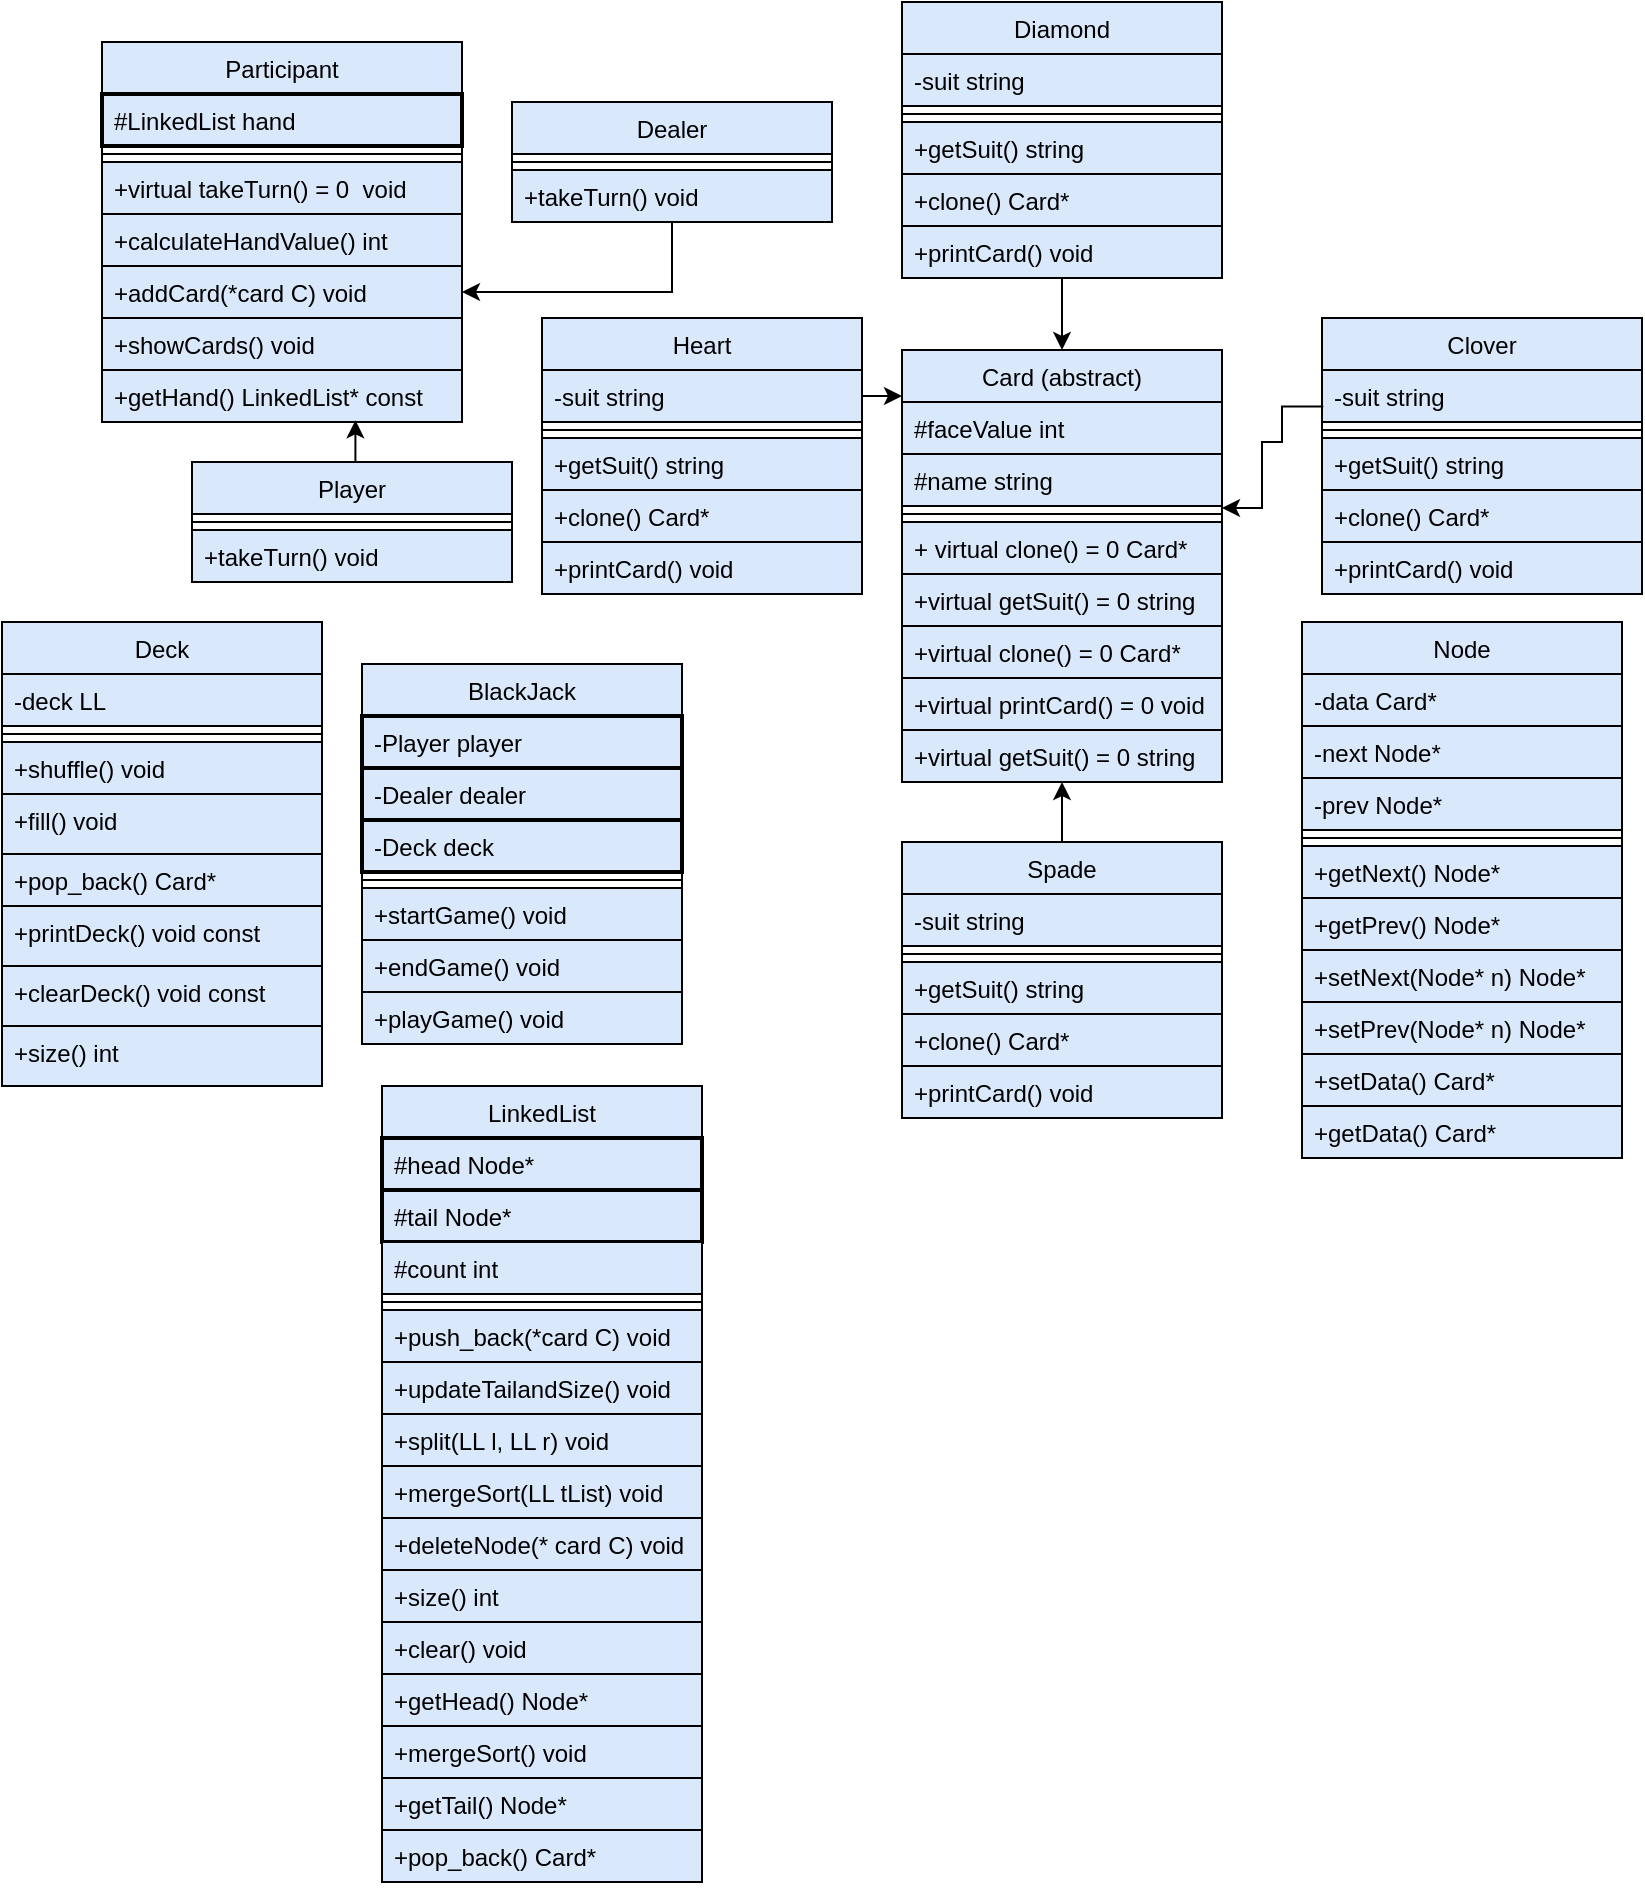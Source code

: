 <mxfile version="27.0.3">
  <diagram name="Page-1" id="WkB5He17E8ziCNAKNbA3">
    <mxGraphModel dx="1205" dy="781" grid="1" gridSize="10" guides="1" tooltips="1" connect="1" arrows="1" fold="1" page="1" pageScale="1" pageWidth="850" pageHeight="1100" math="0" shadow="0">
      <root>
        <mxCell id="0" />
        <mxCell id="1" parent="0" />
        <mxCell id="HC3jhetJVY9kxmaRfPol-1" value="Card (abstract)" style="swimlane;fontStyle=0;align=center;verticalAlign=top;childLayout=stackLayout;horizontal=1;startSize=26;horizontalStack=0;resizeParent=1;resizeLast=0;collapsible=1;marginBottom=0;rounded=0;shadow=0;strokeWidth=1;fillColor=#dae8fc;strokeColor=#000000;" parent="1" vertex="1">
          <mxGeometry x="460" y="184" width="160" height="216" as="geometry">
            <mxRectangle x="460" y="140" width="160" height="26" as="alternateBounds" />
          </mxGeometry>
        </mxCell>
        <mxCell id="HC3jhetJVY9kxmaRfPol-2" value="#faceValue int" style="text;align=left;verticalAlign=top;spacingLeft=4;spacingRight=4;overflow=hidden;rotatable=0;points=[[0,0.5],[1,0.5]];portConstraint=eastwest;fillColor=#dae8fc;strokeColor=#000000;" parent="HC3jhetJVY9kxmaRfPol-1" vertex="1">
          <mxGeometry y="26" width="160" height="26" as="geometry" />
        </mxCell>
        <mxCell id="HC3jhetJVY9kxmaRfPol-3" value="#name string" style="text;align=left;verticalAlign=top;spacingLeft=4;spacingRight=4;overflow=hidden;rotatable=0;points=[[0,0.5],[1,0.5]];portConstraint=eastwest;fillColor=#dae8fc;strokeColor=#000000;" parent="HC3jhetJVY9kxmaRfPol-1" vertex="1">
          <mxGeometry y="52" width="160" height="26" as="geometry" />
        </mxCell>
        <mxCell id="HC3jhetJVY9kxmaRfPol-4" value="" style="line;html=1;strokeWidth=1;align=left;verticalAlign=middle;spacingTop=-1;spacingLeft=3;spacingRight=3;rotatable=0;labelPosition=right;points=[];portConstraint=eastwest;fillColor=#dae8fc;strokeColor=#000000;" parent="HC3jhetJVY9kxmaRfPol-1" vertex="1">
          <mxGeometry y="78" width="160" height="8" as="geometry" />
        </mxCell>
        <mxCell id="HC3jhetJVY9kxmaRfPol-5" value="+ virtual clone() = 0 Card*" style="text;align=left;verticalAlign=top;spacingLeft=4;spacingRight=4;overflow=hidden;rotatable=0;points=[[0,0.5],[1,0.5]];portConstraint=eastwest;fontStyle=0;fillColor=#dae8fc;strokeColor=#000000;" parent="HC3jhetJVY9kxmaRfPol-1" vertex="1">
          <mxGeometry y="86" width="160" height="26" as="geometry" />
        </mxCell>
        <mxCell id="HC3jhetJVY9kxmaRfPol-6" value="+virtual getSuit() = 0 string" style="text;align=left;verticalAlign=top;spacingLeft=4;spacingRight=4;overflow=hidden;rotatable=0;points=[[0,0.5],[1,0.5]];portConstraint=eastwest;fillColor=#dae8fc;strokeColor=#000000;" parent="HC3jhetJVY9kxmaRfPol-1" vertex="1">
          <mxGeometry y="112" width="160" height="26" as="geometry" />
        </mxCell>
        <mxCell id="VrM8jzCMI9ERID8hdB8--4" value="+virtual clone() = 0 Card* " style="text;align=left;verticalAlign=top;spacingLeft=4;spacingRight=4;overflow=hidden;rotatable=0;points=[[0,0.5],[1,0.5]];portConstraint=eastwest;fillColor=#dae8fc;strokeColor=#000000;" parent="HC3jhetJVY9kxmaRfPol-1" vertex="1">
          <mxGeometry y="138" width="160" height="26" as="geometry" />
        </mxCell>
        <mxCell id="VrM8jzCMI9ERID8hdB8--6" value="+virtual printCard() = 0 void" style="text;align=left;verticalAlign=top;spacingLeft=4;spacingRight=4;overflow=hidden;rotatable=0;points=[[0,0.5],[1,0.5]];portConstraint=eastwest;fillColor=#dae8fc;strokeColor=#000000;" parent="HC3jhetJVY9kxmaRfPol-1" vertex="1">
          <mxGeometry y="164" width="160" height="26" as="geometry" />
        </mxCell>
        <mxCell id="VrM8jzCMI9ERID8hdB8--5" value="+virtual getSuit() = 0 string" style="text;align=left;verticalAlign=top;spacingLeft=4;spacingRight=4;overflow=hidden;rotatable=0;points=[[0,0.5],[1,0.5]];portConstraint=eastwest;fillColor=#dae8fc;strokeColor=#000000;" parent="HC3jhetJVY9kxmaRfPol-1" vertex="1">
          <mxGeometry y="190" width="160" height="26" as="geometry" />
        </mxCell>
        <mxCell id="HC3jhetJVY9kxmaRfPol-7" style="edgeStyle=orthogonalEdgeStyle;rounded=0;orthogonalLoop=1;jettySize=auto;html=1;exitX=0.5;exitY=0;exitDx=0;exitDy=0;entryX=0.5;entryY=1;entryDx=0;entryDy=0;fillColor=#dae8fc;strokeColor=#000000;" parent="1" source="HC3jhetJVY9kxmaRfPol-8" target="HC3jhetJVY9kxmaRfPol-1" edge="1">
          <mxGeometry relative="1" as="geometry" />
        </mxCell>
        <mxCell id="HC3jhetJVY9kxmaRfPol-8" value="Spade" style="swimlane;fontStyle=0;align=center;verticalAlign=top;childLayout=stackLayout;horizontal=1;startSize=26;horizontalStack=0;resizeParent=1;resizeLast=0;collapsible=1;marginBottom=0;rounded=0;shadow=0;strokeWidth=1;fillColor=#dae8fc;strokeColor=#000000;" parent="1" vertex="1">
          <mxGeometry x="460" y="430" width="160" height="138" as="geometry">
            <mxRectangle x="460" y="494" width="160" height="26" as="alternateBounds" />
          </mxGeometry>
        </mxCell>
        <mxCell id="HC3jhetJVY9kxmaRfPol-9" value="-suit string" style="text;align=left;verticalAlign=top;spacingLeft=4;spacingRight=4;overflow=hidden;rotatable=0;points=[[0,0.5],[1,0.5]];portConstraint=eastwest;fillColor=#dae8fc;strokeColor=#000000;" parent="HC3jhetJVY9kxmaRfPol-8" vertex="1">
          <mxGeometry y="26" width="160" height="26" as="geometry" />
        </mxCell>
        <mxCell id="HC3jhetJVY9kxmaRfPol-10" value="" style="line;html=1;strokeWidth=1;align=left;verticalAlign=middle;spacingTop=-1;spacingLeft=3;spacingRight=3;rotatable=0;labelPosition=right;points=[];portConstraint=eastwest;fillColor=#dae8fc;strokeColor=#000000;" parent="HC3jhetJVY9kxmaRfPol-8" vertex="1">
          <mxGeometry y="52" width="160" height="8" as="geometry" />
        </mxCell>
        <mxCell id="HC3jhetJVY9kxmaRfPol-11" value="+getSuit() string" style="text;align=left;verticalAlign=top;spacingLeft=4;spacingRight=4;overflow=hidden;rotatable=0;points=[[0,0.5],[1,0.5]];portConstraint=eastwest;fontStyle=0;fillColor=#dae8fc;strokeColor=#000000;" parent="HC3jhetJVY9kxmaRfPol-8" vertex="1">
          <mxGeometry y="60" width="160" height="26" as="geometry" />
        </mxCell>
        <mxCell id="HC3jhetJVY9kxmaRfPol-82" value="+clone() Card*" style="text;align=left;verticalAlign=top;spacingLeft=4;spacingRight=4;overflow=hidden;rotatable=0;points=[[0,0.5],[1,0.5]];portConstraint=eastwest;fontStyle=0;fillColor=#dae8fc;strokeColor=#000000;" parent="HC3jhetJVY9kxmaRfPol-8" vertex="1">
          <mxGeometry y="86" width="160" height="26" as="geometry" />
        </mxCell>
        <mxCell id="VrM8jzCMI9ERID8hdB8--10" value="+printCard() void" style="text;align=left;verticalAlign=top;spacingLeft=4;spacingRight=4;overflow=hidden;rotatable=0;points=[[0,0.5],[1,0.5]];portConstraint=eastwest;fontStyle=0;fillColor=#dae8fc;strokeColor=#000000;" parent="HC3jhetJVY9kxmaRfPol-8" vertex="1">
          <mxGeometry y="112" width="160" height="26" as="geometry" />
        </mxCell>
        <mxCell id="HC3jhetJVY9kxmaRfPol-12" value="Heart" style="swimlane;fontStyle=0;align=center;verticalAlign=top;childLayout=stackLayout;horizontal=1;startSize=26;horizontalStack=0;resizeParent=1;resizeLast=0;collapsible=1;marginBottom=0;rounded=0;shadow=0;strokeWidth=1;fillColor=#dae8fc;strokeColor=#000000;" parent="1" vertex="1">
          <mxGeometry x="280" y="168" width="160" height="138" as="geometry">
            <mxRectangle x="280" y="168" width="160" height="26" as="alternateBounds" />
          </mxGeometry>
        </mxCell>
        <mxCell id="HC3jhetJVY9kxmaRfPol-13" style="edgeStyle=orthogonalEdgeStyle;rounded=0;orthogonalLoop=1;jettySize=auto;html=1;exitX=1;exitY=0.5;exitDx=0;exitDy=0;fillColor=#dae8fc;strokeColor=#000000;" parent="HC3jhetJVY9kxmaRfPol-12" source="HC3jhetJVY9kxmaRfPol-14" edge="1">
          <mxGeometry relative="1" as="geometry">
            <mxPoint x="180.0" y="38.917" as="targetPoint" />
          </mxGeometry>
        </mxCell>
        <mxCell id="HC3jhetJVY9kxmaRfPol-14" value="-suit string" style="text;align=left;verticalAlign=top;spacingLeft=4;spacingRight=4;overflow=hidden;rotatable=0;points=[[0,0.5],[1,0.5]];portConstraint=eastwest;fillColor=#dae8fc;strokeColor=#000000;" parent="HC3jhetJVY9kxmaRfPol-12" vertex="1">
          <mxGeometry y="26" width="160" height="26" as="geometry" />
        </mxCell>
        <mxCell id="HC3jhetJVY9kxmaRfPol-15" value="" style="line;html=1;strokeWidth=1;align=left;verticalAlign=middle;spacingTop=-1;spacingLeft=3;spacingRight=3;rotatable=0;labelPosition=right;points=[];portConstraint=eastwest;fillColor=#dae8fc;strokeColor=#000000;" parent="HC3jhetJVY9kxmaRfPol-12" vertex="1">
          <mxGeometry y="52" width="160" height="8" as="geometry" />
        </mxCell>
        <mxCell id="HC3jhetJVY9kxmaRfPol-16" value="+getSuit() string" style="text;align=left;verticalAlign=top;spacingLeft=4;spacingRight=4;overflow=hidden;rotatable=0;points=[[0,0.5],[1,0.5]];portConstraint=eastwest;fontStyle=0;fillColor=#dae8fc;strokeColor=#000000;" parent="HC3jhetJVY9kxmaRfPol-12" vertex="1">
          <mxGeometry y="60" width="160" height="26" as="geometry" />
        </mxCell>
        <mxCell id="HC3jhetJVY9kxmaRfPol-17" value="+clone() Card*" style="text;align=left;verticalAlign=top;spacingLeft=4;spacingRight=4;overflow=hidden;rotatable=0;points=[[0,0.5],[1,0.5]];portConstraint=eastwest;fontStyle=0;fillColor=#dae8fc;strokeColor=#000000;" parent="HC3jhetJVY9kxmaRfPol-12" vertex="1">
          <mxGeometry y="86" width="160" height="26" as="geometry" />
        </mxCell>
        <mxCell id="VrM8jzCMI9ERID8hdB8--9" value="+printCard() void" style="text;align=left;verticalAlign=top;spacingLeft=4;spacingRight=4;overflow=hidden;rotatable=0;points=[[0,0.5],[1,0.5]];portConstraint=eastwest;fontStyle=0;fillColor=#dae8fc;strokeColor=#000000;" parent="HC3jhetJVY9kxmaRfPol-12" vertex="1">
          <mxGeometry y="112" width="160" height="26" as="geometry" />
        </mxCell>
        <mxCell id="HC3jhetJVY9kxmaRfPol-18" value="Clover" style="swimlane;fontStyle=0;align=center;verticalAlign=top;childLayout=stackLayout;horizontal=1;startSize=26;horizontalStack=0;resizeParent=1;resizeLast=0;collapsible=1;marginBottom=0;rounded=0;shadow=0;strokeWidth=1;fillColor=#dae8fc;strokeColor=#000000;" parent="1" vertex="1">
          <mxGeometry x="670" y="168" width="160" height="138" as="geometry">
            <mxRectangle x="670" y="168" width="160" height="26" as="alternateBounds" />
          </mxGeometry>
        </mxCell>
        <mxCell id="HC3jhetJVY9kxmaRfPol-19" value="-suit string" style="text;align=left;verticalAlign=top;spacingLeft=4;spacingRight=4;overflow=hidden;rotatable=0;points=[[0,0.5],[1,0.5]];portConstraint=eastwest;fillColor=#dae8fc;strokeColor=#000000;" parent="HC3jhetJVY9kxmaRfPol-18" vertex="1">
          <mxGeometry y="26" width="160" height="26" as="geometry" />
        </mxCell>
        <mxCell id="HC3jhetJVY9kxmaRfPol-20" value="" style="line;html=1;strokeWidth=1;align=left;verticalAlign=middle;spacingTop=-1;spacingLeft=3;spacingRight=3;rotatable=0;labelPosition=right;points=[];portConstraint=eastwest;fillColor=#dae8fc;strokeColor=#000000;" parent="HC3jhetJVY9kxmaRfPol-18" vertex="1">
          <mxGeometry y="52" width="160" height="8" as="geometry" />
        </mxCell>
        <mxCell id="HC3jhetJVY9kxmaRfPol-21" value="+getSuit() string" style="text;align=left;verticalAlign=top;spacingLeft=4;spacingRight=4;overflow=hidden;rotatable=0;points=[[0,0.5],[1,0.5]];portConstraint=eastwest;fontStyle=0;fillColor=#dae8fc;strokeColor=#000000;" parent="HC3jhetJVY9kxmaRfPol-18" vertex="1">
          <mxGeometry y="60" width="160" height="26" as="geometry" />
        </mxCell>
        <mxCell id="HC3jhetJVY9kxmaRfPol-81" value="+clone() Card*" style="text;align=left;verticalAlign=top;spacingLeft=4;spacingRight=4;overflow=hidden;rotatable=0;points=[[0,0.5],[1,0.5]];portConstraint=eastwest;fontStyle=0;fillColor=#dae8fc;strokeColor=#000000;" parent="HC3jhetJVY9kxmaRfPol-18" vertex="1">
          <mxGeometry y="86" width="160" height="26" as="geometry" />
        </mxCell>
        <mxCell id="VrM8jzCMI9ERID8hdB8--7" value="+printCard() void" style="text;align=left;verticalAlign=top;spacingLeft=4;spacingRight=4;overflow=hidden;rotatable=0;points=[[0,0.5],[1,0.5]];portConstraint=eastwest;fontStyle=0;fillColor=#dae8fc;strokeColor=#000000;" parent="HC3jhetJVY9kxmaRfPol-18" vertex="1">
          <mxGeometry y="112" width="160" height="26" as="geometry" />
        </mxCell>
        <mxCell id="HC3jhetJVY9kxmaRfPol-22" style="edgeStyle=orthogonalEdgeStyle;rounded=0;orthogonalLoop=1;jettySize=auto;html=1;exitX=0.5;exitY=1;exitDx=0;exitDy=0;entryX=0.5;entryY=0;entryDx=0;entryDy=0;fillColor=#dae8fc;strokeColor=#000000;" parent="1" source="HC3jhetJVY9kxmaRfPol-23" target="HC3jhetJVY9kxmaRfPol-1" edge="1">
          <mxGeometry relative="1" as="geometry" />
        </mxCell>
        <mxCell id="HC3jhetJVY9kxmaRfPol-23" value="Diamond" style="swimlane;fontStyle=0;align=center;verticalAlign=top;childLayout=stackLayout;horizontal=1;startSize=26;horizontalStack=0;resizeParent=1;resizeLast=0;collapsible=1;marginBottom=0;rounded=0;shadow=0;strokeWidth=1;fillColor=#dae8fc;strokeColor=#000000;" parent="1" vertex="1">
          <mxGeometry x="460" y="10" width="160" height="138" as="geometry">
            <mxRectangle x="130" y="380" width="160" height="26" as="alternateBounds" />
          </mxGeometry>
        </mxCell>
        <mxCell id="HC3jhetJVY9kxmaRfPol-24" value="-suit string" style="text;align=left;verticalAlign=top;spacingLeft=4;spacingRight=4;overflow=hidden;rotatable=0;points=[[0,0.5],[1,0.5]];portConstraint=eastwest;fillColor=#dae8fc;strokeColor=#000000;" parent="HC3jhetJVY9kxmaRfPol-23" vertex="1">
          <mxGeometry y="26" width="160" height="26" as="geometry" />
        </mxCell>
        <mxCell id="HC3jhetJVY9kxmaRfPol-25" value="" style="line;html=1;strokeWidth=1;align=left;verticalAlign=middle;spacingTop=-1;spacingLeft=3;spacingRight=3;rotatable=0;labelPosition=right;points=[];portConstraint=eastwest;fillColor=#dae8fc;strokeColor=#000000;" parent="HC3jhetJVY9kxmaRfPol-23" vertex="1">
          <mxGeometry y="52" width="160" height="8" as="geometry" />
        </mxCell>
        <mxCell id="HC3jhetJVY9kxmaRfPol-26" value="+getSuit() string" style="text;align=left;verticalAlign=top;spacingLeft=4;spacingRight=4;overflow=hidden;rotatable=0;points=[[0,0.5],[1,0.5]];portConstraint=eastwest;fontStyle=0;fillColor=#dae8fc;strokeColor=#000000;" parent="HC3jhetJVY9kxmaRfPol-23" vertex="1">
          <mxGeometry y="60" width="160" height="26" as="geometry" />
        </mxCell>
        <mxCell id="HC3jhetJVY9kxmaRfPol-83" value="+clone() Card*" style="text;align=left;verticalAlign=top;spacingLeft=4;spacingRight=4;overflow=hidden;rotatable=0;points=[[0,0.5],[1,0.5]];portConstraint=eastwest;fontStyle=0;fillColor=#dae8fc;strokeColor=#000000;" parent="HC3jhetJVY9kxmaRfPol-23" vertex="1">
          <mxGeometry y="86" width="160" height="26" as="geometry" />
        </mxCell>
        <mxCell id="VrM8jzCMI9ERID8hdB8--8" value="+printCard() void" style="text;align=left;verticalAlign=top;spacingLeft=4;spacingRight=4;overflow=hidden;rotatable=0;points=[[0,0.5],[1,0.5]];portConstraint=eastwest;fontStyle=0;fillColor=#dae8fc;strokeColor=#000000;" parent="HC3jhetJVY9kxmaRfPol-23" vertex="1">
          <mxGeometry y="112" width="160" height="26" as="geometry" />
        </mxCell>
        <mxCell id="HC3jhetJVY9kxmaRfPol-27" style="edgeStyle=orthogonalEdgeStyle;rounded=0;orthogonalLoop=1;jettySize=auto;html=1;entryX=1;entryY=0.125;entryDx=0;entryDy=0;entryPerimeter=0;fillColor=#dae8fc;strokeColor=#000000;exitX=0.004;exitY=0.702;exitDx=0;exitDy=0;exitPerimeter=0;" parent="1" source="HC3jhetJVY9kxmaRfPol-19" target="HC3jhetJVY9kxmaRfPol-4" edge="1">
          <mxGeometry relative="1" as="geometry">
            <Array as="points">
              <mxPoint x="650" y="212" />
              <mxPoint x="650" y="230" />
              <mxPoint x="640" y="230" />
              <mxPoint x="640" y="263" />
            </Array>
          </mxGeometry>
        </mxCell>
        <mxCell id="HC3jhetJVY9kxmaRfPol-28" value="Node" style="swimlane;fontStyle=0;align=center;verticalAlign=top;childLayout=stackLayout;horizontal=1;startSize=26;horizontalStack=0;resizeParent=1;resizeLast=0;collapsible=1;marginBottom=0;rounded=0;shadow=0;strokeWidth=1;fillColor=#dae8fc;strokeColor=#000000;" parent="1" vertex="1">
          <mxGeometry x="660" y="320" width="160" height="268" as="geometry">
            <mxRectangle x="660" y="320" width="160" height="26" as="alternateBounds" />
          </mxGeometry>
        </mxCell>
        <mxCell id="HC3jhetJVY9kxmaRfPol-29" value="-data Card*" style="text;align=left;verticalAlign=top;spacingLeft=4;spacingRight=4;overflow=hidden;rotatable=0;points=[[0,0.5],[1,0.5]];portConstraint=eastwest;fillColor=#dae8fc;strokeColor=#000000;" parent="HC3jhetJVY9kxmaRfPol-28" vertex="1">
          <mxGeometry y="26" width="160" height="26" as="geometry" />
        </mxCell>
        <mxCell id="HC3jhetJVY9kxmaRfPol-30" value="-next Node*" style="text;align=left;verticalAlign=top;spacingLeft=4;spacingRight=4;overflow=hidden;rotatable=0;points=[[0,0.5],[1,0.5]];portConstraint=eastwest;fillColor=#dae8fc;strokeColor=#000000;" parent="HC3jhetJVY9kxmaRfPol-28" vertex="1">
          <mxGeometry y="52" width="160" height="26" as="geometry" />
        </mxCell>
        <mxCell id="HC3jhetJVY9kxmaRfPol-31" value="-prev Node*" style="text;align=left;verticalAlign=top;spacingLeft=4;spacingRight=4;overflow=hidden;rotatable=0;points=[[0,0.5],[1,0.5]];portConstraint=eastwest;fillColor=#dae8fc;strokeColor=#000000;" parent="HC3jhetJVY9kxmaRfPol-28" vertex="1">
          <mxGeometry y="78" width="160" height="26" as="geometry" />
        </mxCell>
        <mxCell id="HC3jhetJVY9kxmaRfPol-32" value="" style="line;html=1;strokeWidth=1;align=left;verticalAlign=middle;spacingTop=-1;spacingLeft=3;spacingRight=3;rotatable=0;labelPosition=right;points=[];portConstraint=eastwest;fillColor=#dae8fc;strokeColor=#000000;" parent="HC3jhetJVY9kxmaRfPol-28" vertex="1">
          <mxGeometry y="104" width="160" height="8" as="geometry" />
        </mxCell>
        <mxCell id="HC3jhetJVY9kxmaRfPol-33" value="+getNext() Node*" style="text;align=left;verticalAlign=top;spacingLeft=4;spacingRight=4;overflow=hidden;rotatable=0;points=[[0,0.5],[1,0.5]];portConstraint=eastwest;fontStyle=0;fillColor=#dae8fc;strokeColor=#000000;" parent="HC3jhetJVY9kxmaRfPol-28" vertex="1">
          <mxGeometry y="112" width="160" height="26" as="geometry" />
        </mxCell>
        <mxCell id="HC3jhetJVY9kxmaRfPol-34" value="+getPrev() Node*" style="text;align=left;verticalAlign=top;spacingLeft=4;spacingRight=4;overflow=hidden;rotatable=0;points=[[0,0.5],[1,0.5]];portConstraint=eastwest;fontStyle=0;fillColor=#dae8fc;strokeColor=#000000;" parent="HC3jhetJVY9kxmaRfPol-28" vertex="1">
          <mxGeometry y="138" width="160" height="26" as="geometry" />
        </mxCell>
        <mxCell id="HC3jhetJVY9kxmaRfPol-35" value="+setNext(Node* n) Node*" style="text;align=left;verticalAlign=top;spacingLeft=4;spacingRight=4;overflow=hidden;rotatable=0;points=[[0,0.5],[1,0.5]];portConstraint=eastwest;fontStyle=0;fillColor=#dae8fc;strokeColor=#000000;" parent="HC3jhetJVY9kxmaRfPol-28" vertex="1">
          <mxGeometry y="164" width="160" height="26" as="geometry" />
        </mxCell>
        <mxCell id="HC3jhetJVY9kxmaRfPol-36" value="+setPrev(Node* n) Node*" style="text;align=left;verticalAlign=top;spacingLeft=4;spacingRight=4;overflow=hidden;rotatable=0;points=[[0,0.5],[1,0.5]];portConstraint=eastwest;fontStyle=0;fillColor=#dae8fc;strokeColor=#000000;" parent="HC3jhetJVY9kxmaRfPol-28" vertex="1">
          <mxGeometry y="190" width="160" height="26" as="geometry" />
        </mxCell>
        <mxCell id="HC3jhetJVY9kxmaRfPol-85" value="+setData() Card*" style="text;align=left;verticalAlign=top;spacingLeft=4;spacingRight=4;overflow=hidden;rotatable=0;points=[[0,0.5],[1,0.5]];portConstraint=eastwest;fontStyle=0;fillColor=#dae8fc;strokeColor=#000000;" parent="HC3jhetJVY9kxmaRfPol-28" vertex="1">
          <mxGeometry y="216" width="160" height="26" as="geometry" />
        </mxCell>
        <mxCell id="HC3jhetJVY9kxmaRfPol-84" value="+getData() Card*" style="text;align=left;verticalAlign=top;spacingLeft=4;spacingRight=4;overflow=hidden;rotatable=0;points=[[0,0.5],[1,0.5]];portConstraint=eastwest;fontStyle=0;fillColor=#dae8fc;strokeColor=#000000;" parent="HC3jhetJVY9kxmaRfPol-28" vertex="1">
          <mxGeometry y="242" width="160" height="26" as="geometry" />
        </mxCell>
        <mxCell id="HC3jhetJVY9kxmaRfPol-37" value="Participant" style="swimlane;fontStyle=0;align=center;verticalAlign=top;childLayout=stackLayout;horizontal=1;startSize=26;horizontalStack=0;resizeParent=1;resizeLast=0;collapsible=1;marginBottom=0;rounded=0;shadow=0;strokeWidth=1;fillColor=#dae8fc;strokeColor=#000000;" parent="1" vertex="1">
          <mxGeometry x="60" y="30" width="180" height="190" as="geometry">
            <mxRectangle x="60" y="30" width="160" height="26" as="alternateBounds" />
          </mxGeometry>
        </mxCell>
        <mxCell id="HC3jhetJVY9kxmaRfPol-38" value="#LinkedList hand" style="text;align=left;verticalAlign=top;spacingLeft=4;spacingRight=4;overflow=hidden;rotatable=0;points=[[0,0.5],[1,0.5]];portConstraint=eastwest;strokeWidth=2;fillColor=#dae8fc;strokeColor=#000000;" parent="HC3jhetJVY9kxmaRfPol-37" vertex="1">
          <mxGeometry y="26" width="180" height="26" as="geometry" />
        </mxCell>
        <mxCell id="HC3jhetJVY9kxmaRfPol-39" value="" style="line;html=1;strokeWidth=1;align=left;verticalAlign=middle;spacingTop=-1;spacingLeft=3;spacingRight=3;rotatable=0;labelPosition=right;points=[];portConstraint=eastwest;fillColor=#dae8fc;strokeColor=#000000;" parent="HC3jhetJVY9kxmaRfPol-37" vertex="1">
          <mxGeometry y="52" width="180" height="8" as="geometry" />
        </mxCell>
        <mxCell id="HC3jhetJVY9kxmaRfPol-40" value="+virtual takeTurn() = 0  void" style="text;align=left;verticalAlign=top;spacingLeft=4;spacingRight=4;overflow=hidden;rotatable=0;points=[[0,0.5],[1,0.5]];portConstraint=eastwest;fontStyle=0;fillColor=#dae8fc;strokeColor=#000000;" parent="HC3jhetJVY9kxmaRfPol-37" vertex="1">
          <mxGeometry y="60" width="180" height="26" as="geometry" />
        </mxCell>
        <mxCell id="HC3jhetJVY9kxmaRfPol-41" value="+calculateHandValue() int " style="text;align=left;verticalAlign=top;spacingLeft=4;spacingRight=4;overflow=hidden;rotatable=0;points=[[0,0.5],[1,0.5]];portConstraint=eastwest;fontStyle=0;fillColor=#dae8fc;strokeColor=#000000;" parent="HC3jhetJVY9kxmaRfPol-37" vertex="1">
          <mxGeometry y="86" width="180" height="26" as="geometry" />
        </mxCell>
        <mxCell id="HC3jhetJVY9kxmaRfPol-42" value="+addCard(*card C) void " style="text;align=left;verticalAlign=top;spacingLeft=4;spacingRight=4;overflow=hidden;rotatable=0;points=[[0,0.5],[1,0.5]];portConstraint=eastwest;fontStyle=0;fillColor=#dae8fc;strokeColor=#000000;" parent="HC3jhetJVY9kxmaRfPol-37" vertex="1">
          <mxGeometry y="112" width="180" height="26" as="geometry" />
        </mxCell>
        <mxCell id="HC3jhetJVY9kxmaRfPol-43" value="+showCards() void" style="text;align=left;verticalAlign=top;spacingLeft=4;spacingRight=4;overflow=hidden;rotatable=0;points=[[0,0.5],[1,0.5]];portConstraint=eastwest;fontStyle=0;fillColor=#dae8fc;strokeColor=#000000;" parent="HC3jhetJVY9kxmaRfPol-37" vertex="1">
          <mxGeometry y="138" width="180" height="26" as="geometry" />
        </mxCell>
        <mxCell id="HC3jhetJVY9kxmaRfPol-44" value="+getHand() LinkedList* const" style="text;align=left;verticalAlign=top;spacingLeft=4;spacingRight=4;overflow=hidden;rotatable=0;points=[[0,0.5],[1,0.5]];portConstraint=eastwest;fontStyle=0;fillColor=#dae8fc;strokeColor=#000000;" parent="HC3jhetJVY9kxmaRfPol-37" vertex="1">
          <mxGeometry y="164" width="180" height="26" as="geometry" />
        </mxCell>
        <mxCell id="HC3jhetJVY9kxmaRfPol-45" value="Player" style="swimlane;fontStyle=0;align=center;verticalAlign=top;childLayout=stackLayout;horizontal=1;startSize=26;horizontalStack=0;resizeParent=1;resizeLast=0;collapsible=1;marginBottom=0;rounded=0;shadow=0;strokeWidth=1;fillColor=#dae8fc;strokeColor=#000000;" parent="1" vertex="1">
          <mxGeometry x="105" y="240" width="160" height="60" as="geometry">
            <mxRectangle x="130" y="380" width="160" height="26" as="alternateBounds" />
          </mxGeometry>
        </mxCell>
        <mxCell id="HC3jhetJVY9kxmaRfPol-46" value="" style="line;html=1;strokeWidth=1;align=left;verticalAlign=middle;spacingTop=-1;spacingLeft=3;spacingRight=3;rotatable=0;labelPosition=right;points=[];portConstraint=eastwest;fillColor=#dae8fc;strokeColor=#000000;" parent="HC3jhetJVY9kxmaRfPol-45" vertex="1">
          <mxGeometry y="26" width="160" height="8" as="geometry" />
        </mxCell>
        <mxCell id="HC3jhetJVY9kxmaRfPol-47" value="+takeTurn() void" style="text;align=left;verticalAlign=top;spacingLeft=4;spacingRight=4;overflow=hidden;rotatable=0;points=[[0,0.5],[1,0.5]];portConstraint=eastwest;fontStyle=0;fillColor=#dae8fc;strokeColor=#000000;" parent="HC3jhetJVY9kxmaRfPol-45" vertex="1">
          <mxGeometry y="34" width="160" height="26" as="geometry" />
        </mxCell>
        <mxCell id="HC3jhetJVY9kxmaRfPol-48" value="Dealer" style="swimlane;fontStyle=0;align=center;verticalAlign=top;childLayout=stackLayout;horizontal=1;startSize=26;horizontalStack=0;resizeParent=1;resizeLast=0;collapsible=1;marginBottom=0;rounded=0;shadow=0;strokeWidth=1;fillColor=#dae8fc;strokeColor=#000000;" parent="1" vertex="1">
          <mxGeometry x="265" y="60" width="160" height="60" as="geometry">
            <mxRectangle x="130" y="380" width="160" height="26" as="alternateBounds" />
          </mxGeometry>
        </mxCell>
        <mxCell id="HC3jhetJVY9kxmaRfPol-49" value="" style="line;html=1;strokeWidth=1;align=left;verticalAlign=middle;spacingTop=-1;spacingLeft=3;spacingRight=3;rotatable=0;labelPosition=right;points=[];portConstraint=eastwest;fillColor=#dae8fc;strokeColor=#000000;" parent="HC3jhetJVY9kxmaRfPol-48" vertex="1">
          <mxGeometry y="26" width="160" height="8" as="geometry" />
        </mxCell>
        <mxCell id="HC3jhetJVY9kxmaRfPol-50" value="+takeTurn() void" style="text;align=left;verticalAlign=top;spacingLeft=4;spacingRight=4;overflow=hidden;rotatable=0;points=[[0,0.5],[1,0.5]];portConstraint=eastwest;fontStyle=0;fillColor=#dae8fc;strokeColor=#000000;" parent="HC3jhetJVY9kxmaRfPol-48" vertex="1">
          <mxGeometry y="34" width="160" height="26" as="geometry" />
        </mxCell>
        <mxCell id="HC3jhetJVY9kxmaRfPol-51" style="edgeStyle=orthogonalEdgeStyle;rounded=0;orthogonalLoop=1;jettySize=auto;html=1;exitX=0.5;exitY=0;exitDx=0;exitDy=0;entryX=0.704;entryY=0.967;entryDx=0;entryDy=0;entryPerimeter=0;fillColor=#dae8fc;strokeColor=#000000;" parent="1" source="HC3jhetJVY9kxmaRfPol-45" target="HC3jhetJVY9kxmaRfPol-44" edge="1">
          <mxGeometry relative="1" as="geometry" />
        </mxCell>
        <mxCell id="HC3jhetJVY9kxmaRfPol-52" style="edgeStyle=orthogonalEdgeStyle;rounded=0;orthogonalLoop=1;jettySize=auto;html=1;entryX=1;entryY=0.5;entryDx=0;entryDy=0;fillColor=#dae8fc;strokeColor=#000000;" parent="1" source="HC3jhetJVY9kxmaRfPol-48" target="HC3jhetJVY9kxmaRfPol-42" edge="1">
          <mxGeometry relative="1" as="geometry" />
        </mxCell>
        <mxCell id="HC3jhetJVY9kxmaRfPol-53" value="LinkedList" style="swimlane;fontStyle=0;align=center;verticalAlign=top;childLayout=stackLayout;horizontal=1;startSize=26;horizontalStack=0;resizeParent=1;resizeLast=0;collapsible=1;marginBottom=0;rounded=0;shadow=0;strokeWidth=1;fillColor=#dae8fc;strokeColor=#000000;" parent="1" vertex="1">
          <mxGeometry x="200" y="552" width="160" height="398" as="geometry">
            <mxRectangle x="170" y="550" width="160" height="26" as="alternateBounds" />
          </mxGeometry>
        </mxCell>
        <mxCell id="HC3jhetJVY9kxmaRfPol-54" value="#head Node*" style="text;align=left;verticalAlign=top;spacingLeft=4;spacingRight=4;overflow=hidden;rotatable=0;points=[[0,0.5],[1,0.5]];portConstraint=eastwest;strokeWidth=2;fillColor=#dae8fc;strokeColor=#000000;" parent="HC3jhetJVY9kxmaRfPol-53" vertex="1">
          <mxGeometry y="26" width="160" height="26" as="geometry" />
        </mxCell>
        <mxCell id="HC3jhetJVY9kxmaRfPol-55" value="#tail Node*" style="text;align=left;verticalAlign=top;spacingLeft=4;spacingRight=4;overflow=hidden;rotatable=0;points=[[0,0.5],[1,0.5]];portConstraint=eastwest;strokeWidth=2;fillColor=#dae8fc;strokeColor=#000000;" parent="HC3jhetJVY9kxmaRfPol-53" vertex="1">
          <mxGeometry y="52" width="160" height="26" as="geometry" />
        </mxCell>
        <mxCell id="HC3jhetJVY9kxmaRfPol-56" value="#count int" style="text;align=left;verticalAlign=top;spacingLeft=4;spacingRight=4;overflow=hidden;rotatable=0;points=[[0,0.5],[1,0.5]];portConstraint=eastwest;fillColor=#dae8fc;strokeColor=#000000;" parent="HC3jhetJVY9kxmaRfPol-53" vertex="1">
          <mxGeometry y="78" width="160" height="26" as="geometry" />
        </mxCell>
        <mxCell id="HC3jhetJVY9kxmaRfPol-60" value="" style="line;html=1;strokeWidth=1;align=left;verticalAlign=middle;spacingTop=-1;spacingLeft=3;spacingRight=3;rotatable=0;labelPosition=right;points=[];portConstraint=eastwest;fillColor=#dae8fc;strokeColor=#000000;" parent="HC3jhetJVY9kxmaRfPol-53" vertex="1">
          <mxGeometry y="104" width="160" height="8" as="geometry" />
        </mxCell>
        <mxCell id="HC3jhetJVY9kxmaRfPol-61" value="+push_back(*card C) void" style="text;align=left;verticalAlign=top;spacingLeft=4;spacingRight=4;overflow=hidden;rotatable=0;points=[[0,0.5],[1,0.5]];portConstraint=eastwest;fontStyle=0;fillColor=#dae8fc;strokeColor=#000000;" parent="HC3jhetJVY9kxmaRfPol-53" vertex="1">
          <mxGeometry y="112" width="160" height="26" as="geometry" />
        </mxCell>
        <mxCell id="HC3jhetJVY9kxmaRfPol-58" value="+updateTailandSize() void" style="text;align=left;verticalAlign=top;spacingLeft=4;spacingRight=4;overflow=hidden;rotatable=0;points=[[0,0.5],[1,0.5]];portConstraint=eastwest;fillColor=#dae8fc;strokeColor=#000000;" parent="HC3jhetJVY9kxmaRfPol-53" vertex="1">
          <mxGeometry y="138" width="160" height="26" as="geometry" />
        </mxCell>
        <mxCell id="HC3jhetJVY9kxmaRfPol-57" value="+split(LL l, LL r) void" style="text;align=left;verticalAlign=top;spacingLeft=4;spacingRight=4;overflow=hidden;rotatable=0;points=[[0,0.5],[1,0.5]];portConstraint=eastwest;fillColor=#dae8fc;strokeColor=#000000;" parent="HC3jhetJVY9kxmaRfPol-53" vertex="1">
          <mxGeometry y="164" width="160" height="26" as="geometry" />
        </mxCell>
        <mxCell id="HC3jhetJVY9kxmaRfPol-59" value="+mergeSort(LL tList) void" style="text;align=left;verticalAlign=top;spacingLeft=4;spacingRight=4;overflow=hidden;rotatable=0;points=[[0,0.5],[1,0.5]];portConstraint=eastwest;fillColor=#dae8fc;strokeColor=#000000;" parent="HC3jhetJVY9kxmaRfPol-53" vertex="1">
          <mxGeometry y="190" width="160" height="26" as="geometry" />
        </mxCell>
        <mxCell id="HC3jhetJVY9kxmaRfPol-62" value="+deleteNode(* card C) void" style="text;align=left;verticalAlign=top;spacingLeft=4;spacingRight=4;overflow=hidden;rotatable=0;points=[[0,0.5],[1,0.5]];portConstraint=eastwest;fontStyle=0;fillColor=#dae8fc;strokeColor=#000000;" parent="HC3jhetJVY9kxmaRfPol-53" vertex="1">
          <mxGeometry y="216" width="160" height="26" as="geometry" />
        </mxCell>
        <mxCell id="HC3jhetJVY9kxmaRfPol-63" value="+size() int" style="text;align=left;verticalAlign=top;spacingLeft=4;spacingRight=4;overflow=hidden;rotatable=0;points=[[0,0.5],[1,0.5]];portConstraint=eastwest;fontStyle=0;fillColor=#dae8fc;strokeColor=#000000;" parent="HC3jhetJVY9kxmaRfPol-53" vertex="1">
          <mxGeometry y="242" width="160" height="26" as="geometry" />
        </mxCell>
        <mxCell id="HC3jhetJVY9kxmaRfPol-64" value="+clear() void" style="text;align=left;verticalAlign=top;spacingLeft=4;spacingRight=4;overflow=hidden;rotatable=0;points=[[0,0.5],[1,0.5]];portConstraint=eastwest;fontStyle=0;fillColor=#dae8fc;strokeColor=#000000;" parent="HC3jhetJVY9kxmaRfPol-53" vertex="1">
          <mxGeometry y="268" width="160" height="26" as="geometry" />
        </mxCell>
        <mxCell id="HC3jhetJVY9kxmaRfPol-65" value="+getHead() Node*" style="text;align=left;verticalAlign=top;spacingLeft=4;spacingRight=4;overflow=hidden;rotatable=0;points=[[0,0.5],[1,0.5]];portConstraint=eastwest;fontStyle=0;fillColor=#dae8fc;strokeColor=#000000;" parent="HC3jhetJVY9kxmaRfPol-53" vertex="1">
          <mxGeometry y="294" width="160" height="26" as="geometry" />
        </mxCell>
        <mxCell id="HC3jhetJVY9kxmaRfPol-86" value="+mergeSort() void" style="text;align=left;verticalAlign=top;spacingLeft=4;spacingRight=4;overflow=hidden;rotatable=0;points=[[0,0.5],[1,0.5]];portConstraint=eastwest;fillColor=#dae8fc;strokeColor=#000000;container=0;" parent="HC3jhetJVY9kxmaRfPol-53" vertex="1">
          <mxGeometry y="320" width="160" height="26" as="geometry" />
        </mxCell>
        <mxCell id="VrM8jzCMI9ERID8hdB8--11" value="+getTail() Node* " style="text;align=left;verticalAlign=top;spacingLeft=4;spacingRight=4;overflow=hidden;rotatable=0;points=[[0,0.5],[1,0.5]];portConstraint=eastwest;fontStyle=0;fillColor=#dae8fc;strokeColor=#000000;" parent="HC3jhetJVY9kxmaRfPol-53" vertex="1">
          <mxGeometry y="346" width="160" height="26" as="geometry" />
        </mxCell>
        <mxCell id="HC3jhetJVY9kxmaRfPol-66" value="+pop_back() Card*" style="text;align=left;verticalAlign=top;spacingLeft=4;spacingRight=4;overflow=hidden;rotatable=0;points=[[0,0.5],[1,0.5]];portConstraint=eastwest;fontStyle=0;fillColor=#dae8fc;strokeColor=#000000;" parent="HC3jhetJVY9kxmaRfPol-53" vertex="1">
          <mxGeometry y="372" width="160" height="26" as="geometry" />
        </mxCell>
        <mxCell id="HC3jhetJVY9kxmaRfPol-67" value="BlackJack" style="swimlane;fontStyle=0;align=center;verticalAlign=top;childLayout=stackLayout;horizontal=1;startSize=26;horizontalStack=0;resizeParent=1;resizeLast=0;collapsible=1;marginBottom=0;rounded=0;shadow=0;strokeWidth=1;fillColor=#dae8fc;strokeColor=#000000;" parent="1" vertex="1">
          <mxGeometry x="190" y="341" width="160" height="190" as="geometry">
            <mxRectangle x="220" y="480" width="160" height="26" as="alternateBounds" />
          </mxGeometry>
        </mxCell>
        <mxCell id="HC3jhetJVY9kxmaRfPol-68" value="-Player player" style="text;align=left;verticalAlign=top;spacingLeft=4;spacingRight=4;overflow=hidden;rotatable=0;points=[[0,0.5],[1,0.5]];portConstraint=eastwest;strokeWidth=2;fillColor=#dae8fc;strokeColor=#000000;" parent="HC3jhetJVY9kxmaRfPol-67" vertex="1">
          <mxGeometry y="26" width="160" height="26" as="geometry" />
        </mxCell>
        <mxCell id="HC3jhetJVY9kxmaRfPol-69" value="-Dealer dealer" style="text;align=left;verticalAlign=top;spacingLeft=4;spacingRight=4;overflow=hidden;rotatable=0;points=[[0,0.5],[1,0.5]];portConstraint=eastwest;strokeWidth=2;fillColor=#dae8fc;strokeColor=#000000;" parent="HC3jhetJVY9kxmaRfPol-67" vertex="1">
          <mxGeometry y="52" width="160" height="26" as="geometry" />
        </mxCell>
        <mxCell id="HC3jhetJVY9kxmaRfPol-70" value="-Deck deck" style="text;align=left;verticalAlign=top;spacingLeft=4;spacingRight=4;overflow=hidden;rotatable=0;points=[[0,0.5],[1,0.5]];portConstraint=eastwest;strokeWidth=2;fillColor=#dae8fc;strokeColor=#000000;" parent="HC3jhetJVY9kxmaRfPol-67" vertex="1">
          <mxGeometry y="78" width="160" height="26" as="geometry" />
        </mxCell>
        <mxCell id="HC3jhetJVY9kxmaRfPol-71" value="" style="line;html=1;strokeWidth=1;align=left;verticalAlign=middle;spacingTop=-1;spacingLeft=3;spacingRight=3;rotatable=0;labelPosition=right;points=[];portConstraint=eastwest;fillColor=#dae8fc;strokeColor=#000000;" parent="HC3jhetJVY9kxmaRfPol-67" vertex="1">
          <mxGeometry y="104" width="160" height="8" as="geometry" />
        </mxCell>
        <mxCell id="HC3jhetJVY9kxmaRfPol-72" value="+startGame() void" style="text;align=left;verticalAlign=top;spacingLeft=4;spacingRight=4;overflow=hidden;rotatable=0;points=[[0,0.5],[1,0.5]];portConstraint=eastwest;fontStyle=0;fillColor=#dae8fc;strokeColor=#000000;" parent="HC3jhetJVY9kxmaRfPol-67" vertex="1">
          <mxGeometry y="112" width="160" height="26" as="geometry" />
        </mxCell>
        <mxCell id="HC3jhetJVY9kxmaRfPol-73" value="+endGame() void" style="text;align=left;verticalAlign=top;spacingLeft=4;spacingRight=4;overflow=hidden;rotatable=0;points=[[0,0.5],[1,0.5]];portConstraint=eastwest;fontStyle=0;fillColor=#dae8fc;strokeColor=#000000;" parent="HC3jhetJVY9kxmaRfPol-67" vertex="1">
          <mxGeometry y="138" width="160" height="26" as="geometry" />
        </mxCell>
        <mxCell id="HC3jhetJVY9kxmaRfPol-88" value="+playGame() void" style="text;align=left;verticalAlign=top;spacingLeft=4;spacingRight=4;overflow=hidden;rotatable=0;points=[[0,0.5],[1,0.5]];portConstraint=eastwest;fillColor=#dae8fc;strokeColor=#000000;" parent="HC3jhetJVY9kxmaRfPol-67" vertex="1">
          <mxGeometry y="164" width="160" height="26" as="geometry" />
        </mxCell>
        <mxCell id="HC3jhetJVY9kxmaRfPol-74" value="Deck" style="swimlane;fontStyle=0;align=center;verticalAlign=top;childLayout=stackLayout;horizontal=1;startSize=26;horizontalStack=0;resizeParent=1;resizeLast=0;collapsible=1;marginBottom=0;rounded=0;shadow=0;strokeWidth=1;fillColor=#dae8fc;strokeColor=#000000;" parent="1" vertex="1">
          <mxGeometry x="10" y="320" width="160" height="232" as="geometry">
            <mxRectangle x="10" y="320" width="160" height="26" as="alternateBounds" />
          </mxGeometry>
        </mxCell>
        <mxCell id="HC3jhetJVY9kxmaRfPol-75" value="-deck LL" style="text;align=left;verticalAlign=top;spacingLeft=4;spacingRight=4;overflow=hidden;rotatable=0;points=[[0,0.5],[1,0.5]];portConstraint=eastwest;fillColor=#dae8fc;strokeColor=#000000;" parent="HC3jhetJVY9kxmaRfPol-74" vertex="1">
          <mxGeometry y="26" width="160" height="26" as="geometry" />
        </mxCell>
        <mxCell id="HC3jhetJVY9kxmaRfPol-76" value="" style="line;html=1;strokeWidth=1;align=left;verticalAlign=middle;spacingTop=-1;spacingLeft=3;spacingRight=3;rotatable=0;labelPosition=right;points=[];portConstraint=eastwest;fillColor=#dae8fc;strokeColor=#000000;" parent="HC3jhetJVY9kxmaRfPol-74" vertex="1">
          <mxGeometry y="52" width="160" height="8" as="geometry" />
        </mxCell>
        <mxCell id="HC3jhetJVY9kxmaRfPol-78" value="+shuffle() void" style="text;align=left;verticalAlign=top;spacingLeft=4;spacingRight=4;overflow=hidden;rotatable=0;points=[[0,0.5],[1,0.5]];portConstraint=eastwest;fontStyle=0;fillColor=#dae8fc;strokeColor=#000000;" parent="HC3jhetJVY9kxmaRfPol-74" vertex="1">
          <mxGeometry y="60" width="160" height="26" as="geometry" />
        </mxCell>
        <mxCell id="VrM8jzCMI9ERID8hdB8--1" value="+fill() void" style="text;align=left;verticalAlign=top;spacingLeft=4;spacingRight=4;overflow=hidden;rotatable=0;points=[[0,0.5],[1,0.5]];portConstraint=eastwest;fillColor=#dae8fc;strokeColor=#000000;" parent="HC3jhetJVY9kxmaRfPol-74" vertex="1">
          <mxGeometry y="86" width="160" height="30" as="geometry" />
        </mxCell>
        <mxCell id="HC3jhetJVY9kxmaRfPol-79" value="+pop_back() Card*" style="text;align=left;verticalAlign=top;spacingLeft=4;spacingRight=4;overflow=hidden;rotatable=0;points=[[0,0.5],[1,0.5]];portConstraint=eastwest;fontStyle=0;fillColor=#dae8fc;strokeColor=#000000;" parent="HC3jhetJVY9kxmaRfPol-74" vertex="1">
          <mxGeometry y="116" width="160" height="26" as="geometry" />
        </mxCell>
        <mxCell id="VrM8jzCMI9ERID8hdB8--3" value="+printDeck() void const" style="text;align=left;verticalAlign=top;spacingLeft=4;spacingRight=4;overflow=hidden;rotatable=0;points=[[0,0.5],[1,0.5]];portConstraint=eastwest;fillColor=#dae8fc;strokeColor=#000000;" parent="HC3jhetJVY9kxmaRfPol-74" vertex="1">
          <mxGeometry y="142" width="160" height="30" as="geometry" />
        </mxCell>
        <mxCell id="VrM8jzCMI9ERID8hdB8--2" value="+clearDeck() void const" style="text;align=left;verticalAlign=top;spacingLeft=4;spacingRight=4;overflow=hidden;rotatable=0;points=[[0,0.5],[1,0.5]];portConstraint=eastwest;fillColor=#dae8fc;strokeColor=#000000;" parent="HC3jhetJVY9kxmaRfPol-74" vertex="1">
          <mxGeometry y="172" width="160" height="30" as="geometry" />
        </mxCell>
        <mxCell id="HC3jhetJVY9kxmaRfPol-87" value="+size() int" style="text;align=left;verticalAlign=top;spacingLeft=4;spacingRight=4;overflow=hidden;rotatable=0;points=[[0,0.5],[1,0.5]];portConstraint=eastwest;fillColor=#dae8fc;strokeColor=#000000;" parent="HC3jhetJVY9kxmaRfPol-74" vertex="1">
          <mxGeometry y="202" width="160" height="30" as="geometry" />
        </mxCell>
      </root>
    </mxGraphModel>
  </diagram>
</mxfile>

